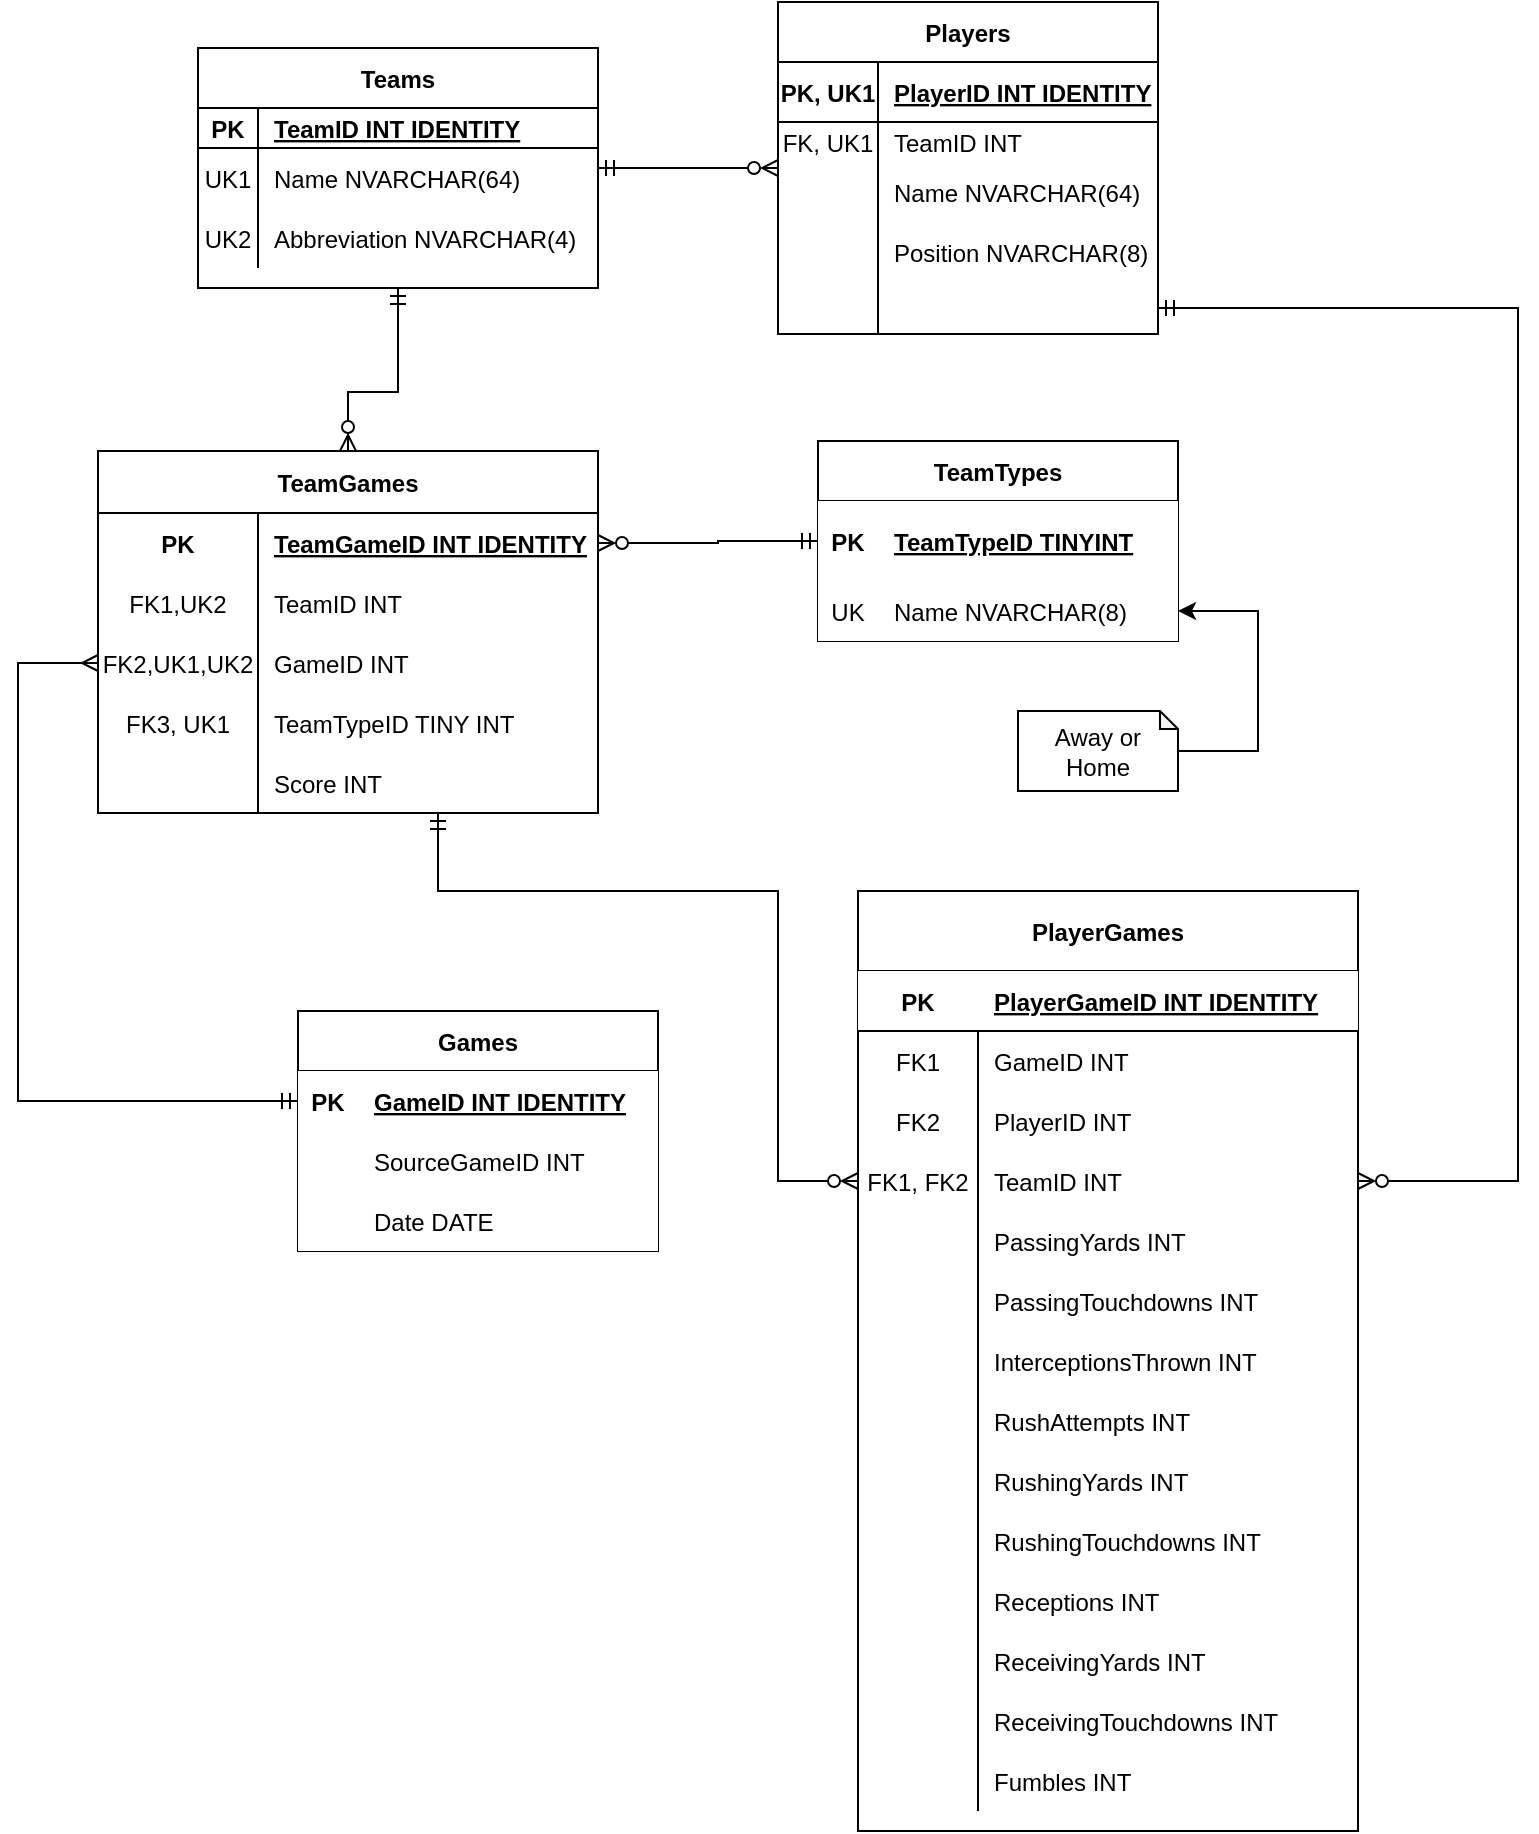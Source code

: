 <mxfile version="15.7.3" type="device"><diagram id="29CyGGMB2N3C3v5IXCsR" name="Page-1"><mxGraphModel dx="540" dy="607" grid="1" gridSize="10" guides="1" tooltips="1" connect="1" arrows="1" fold="1" page="1" pageScale="1" pageWidth="850" pageHeight="1100" math="0" shadow="0"><root><mxCell id="0"/><mxCell id="1" parent="0"/><mxCell id="r8YhgvpG92WOKr0bU3ky-1" style="rounded=0;orthogonalLoop=1;jettySize=auto;html=1;startArrow=ERmandOne;startFill=0;endArrow=ERzeroToMany;endFill=0;strokeColor=default;labelBackgroundColor=default;fontColor=default;" edge="1" parent="1" source="r8YhgvpG92WOKr0bU3ky-2" target="r8YhgvpG92WOKr0bU3ky-12"><mxGeometry relative="1" as="geometry"><mxPoint x="360" y="163.5" as="targetPoint"/><mxPoint x="300" y="171.1" as="sourcePoint"/></mxGeometry></mxCell><mxCell id="r8YhgvpG92WOKr0bU3ky-2" value="Teams" style="shape=table;startSize=30;container=1;collapsible=1;childLayout=tableLayout;fixedRows=1;rowLines=0;fontStyle=1;align=center;resizeLast=1;fillColor=default;strokeColor=default;fontColor=default;" vertex="1" parent="1"><mxGeometry x="150" y="118" width="200" height="120" as="geometry"/></mxCell><mxCell id="r8YhgvpG92WOKr0bU3ky-3" value="" style="shape=partialRectangle;collapsible=0;dropTarget=0;pointerEvents=0;fillColor=none;top=0;left=0;bottom=1;right=0;points=[[0,0.5],[1,0.5]];portConstraint=eastwest;align=center;strokeColor=default;fontColor=default;" vertex="1" parent="r8YhgvpG92WOKr0bU3ky-2"><mxGeometry y="30" width="200" height="20" as="geometry"/></mxCell><mxCell id="r8YhgvpG92WOKr0bU3ky-4" value="PK" style="shape=partialRectangle;connectable=0;fillColor=none;top=0;left=0;bottom=0;right=0;fontStyle=1;overflow=hidden;align=center;strokeColor=default;fontColor=default;" vertex="1" parent="r8YhgvpG92WOKr0bU3ky-3"><mxGeometry width="30" height="20" as="geometry"><mxRectangle width="30" height="20" as="alternateBounds"/></mxGeometry></mxCell><mxCell id="r8YhgvpG92WOKr0bU3ky-5" value="TeamID INT IDENTITY" style="shape=partialRectangle;connectable=0;fillColor=none;top=0;left=0;bottom=0;right=0;align=left;spacingLeft=6;fontStyle=5;overflow=hidden;strokeColor=default;fontColor=default;" vertex="1" parent="r8YhgvpG92WOKr0bU3ky-3"><mxGeometry x="30" width="170" height="20" as="geometry"><mxRectangle width="170" height="20" as="alternateBounds"/></mxGeometry></mxCell><mxCell id="r8YhgvpG92WOKr0bU3ky-6" value="" style="shape=partialRectangle;collapsible=0;dropTarget=0;pointerEvents=0;fillColor=none;top=0;left=0;bottom=0;right=0;points=[[0,0.5],[1,0.5]];portConstraint=eastwest;align=center;strokeColor=default;fontColor=default;" vertex="1" parent="r8YhgvpG92WOKr0bU3ky-2"><mxGeometry y="50" width="200" height="30" as="geometry"/></mxCell><mxCell id="r8YhgvpG92WOKr0bU3ky-7" value="UK1" style="shape=partialRectangle;connectable=0;fillColor=none;top=0;left=0;bottom=0;right=0;editable=1;overflow=hidden;align=center;strokeColor=default;fontColor=default;" vertex="1" parent="r8YhgvpG92WOKr0bU3ky-6"><mxGeometry width="30" height="30" as="geometry"><mxRectangle width="30" height="30" as="alternateBounds"/></mxGeometry></mxCell><mxCell id="r8YhgvpG92WOKr0bU3ky-8" value="Name NVARCHAR(64)" style="shape=partialRectangle;connectable=0;fillColor=none;top=0;left=0;bottom=0;right=0;align=left;spacingLeft=6;overflow=hidden;strokeColor=default;fontColor=default;" vertex="1" parent="r8YhgvpG92WOKr0bU3ky-6"><mxGeometry x="30" width="170" height="30" as="geometry"><mxRectangle width="170" height="30" as="alternateBounds"/></mxGeometry></mxCell><mxCell id="r8YhgvpG92WOKr0bU3ky-9" value="" style="shape=partialRectangle;collapsible=0;dropTarget=0;pointerEvents=0;fillColor=none;top=0;left=0;bottom=0;right=0;points=[[0,0.5],[1,0.5]];portConstraint=eastwest;align=center;strokeColor=default;fontColor=default;" vertex="1" parent="r8YhgvpG92WOKr0bU3ky-2"><mxGeometry y="80" width="200" height="30" as="geometry"/></mxCell><mxCell id="r8YhgvpG92WOKr0bU3ky-10" value="UK2" style="shape=partialRectangle;connectable=0;fillColor=none;top=0;left=0;bottom=0;right=0;editable=1;overflow=hidden;align=center;strokeColor=default;fontColor=default;" vertex="1" parent="r8YhgvpG92WOKr0bU3ky-9"><mxGeometry width="30" height="30" as="geometry"><mxRectangle width="30" height="30" as="alternateBounds"/></mxGeometry></mxCell><mxCell id="r8YhgvpG92WOKr0bU3ky-11" value="Abbreviation NVARCHAR(4)" style="shape=partialRectangle;connectable=0;fillColor=none;top=0;left=0;bottom=0;right=0;align=left;spacingLeft=6;overflow=hidden;strokeColor=default;fontColor=default;" vertex="1" parent="r8YhgvpG92WOKr0bU3ky-9"><mxGeometry x="30" width="170" height="30" as="geometry"><mxRectangle width="170" height="30" as="alternateBounds"/></mxGeometry></mxCell><mxCell id="r8YhgvpG92WOKr0bU3ky-12" value="Players" style="shape=table;startSize=30;container=1;collapsible=1;childLayout=tableLayout;fixedRows=1;rowLines=0;fontStyle=1;align=center;resizeLast=1;fillColor=none;strokeColor=default;fontColor=default;" vertex="1" parent="1"><mxGeometry x="440" y="95" width="190" height="166" as="geometry"/></mxCell><mxCell id="r8YhgvpG92WOKr0bU3ky-13" value="" style="shape=partialRectangle;collapsible=0;dropTarget=0;pointerEvents=0;fillColor=none;top=0;left=0;bottom=1;right=0;points=[[0,0.5],[1,0.5]];portConstraint=eastwest;align=center;strokeColor=default;fontColor=default;" vertex="1" parent="r8YhgvpG92WOKr0bU3ky-12"><mxGeometry y="30" width="190" height="30" as="geometry"/></mxCell><mxCell id="r8YhgvpG92WOKr0bU3ky-14" value="PK, UK1" style="shape=partialRectangle;connectable=0;fillColor=none;top=0;left=0;bottom=0;right=0;fontStyle=1;overflow=hidden;align=center;fontColor=default;strokeColor=default;" vertex="1" parent="r8YhgvpG92WOKr0bU3ky-13"><mxGeometry width="50" height="30" as="geometry"><mxRectangle width="50" height="30" as="alternateBounds"/></mxGeometry></mxCell><mxCell id="r8YhgvpG92WOKr0bU3ky-15" value="PlayerID INT IDENTITY" style="shape=partialRectangle;connectable=0;fillColor=none;top=0;left=0;bottom=0;right=0;align=left;spacingLeft=6;fontStyle=5;overflow=hidden;strokeColor=default;fontColor=default;" vertex="1" parent="r8YhgvpG92WOKr0bU3ky-13"><mxGeometry x="50" width="140" height="30" as="geometry"><mxRectangle width="140" height="30" as="alternateBounds"/></mxGeometry></mxCell><mxCell id="r8YhgvpG92WOKr0bU3ky-16" value="" style="shape=partialRectangle;collapsible=0;dropTarget=0;pointerEvents=0;fillColor=none;top=0;left=0;bottom=0;right=0;points=[[0,0.5],[1,0.5]];portConstraint=eastwest;align=center;strokeColor=default;fontColor=default;" vertex="1" parent="r8YhgvpG92WOKr0bU3ky-12"><mxGeometry y="60" width="190" height="20" as="geometry"/></mxCell><mxCell id="r8YhgvpG92WOKr0bU3ky-17" value="FK, UK1" style="shape=partialRectangle;connectable=0;fillColor=none;top=0;left=0;bottom=0;right=0;editable=1;overflow=hidden;align=center;strokeColor=default;fontColor=default;" vertex="1" parent="r8YhgvpG92WOKr0bU3ky-16"><mxGeometry width="50" height="20" as="geometry"><mxRectangle width="50" height="20" as="alternateBounds"/></mxGeometry></mxCell><mxCell id="r8YhgvpG92WOKr0bU3ky-18" value="TeamID INT" style="shape=partialRectangle;connectable=0;fillColor=none;top=0;left=0;bottom=0;right=0;align=left;spacingLeft=6;overflow=hidden;strokeColor=default;fontColor=default;" vertex="1" parent="r8YhgvpG92WOKr0bU3ky-16"><mxGeometry x="50" width="140" height="20" as="geometry"><mxRectangle width="140" height="20" as="alternateBounds"/></mxGeometry></mxCell><mxCell id="r8YhgvpG92WOKr0bU3ky-19" value="" style="shape=partialRectangle;collapsible=0;dropTarget=0;pointerEvents=0;fillColor=none;top=0;left=0;bottom=0;right=0;points=[[0,0.5],[1,0.5]];portConstraint=eastwest;align=center;strokeColor=default;fontColor=default;" vertex="1" parent="r8YhgvpG92WOKr0bU3ky-12"><mxGeometry y="80" width="190" height="30" as="geometry"/></mxCell><mxCell id="r8YhgvpG92WOKr0bU3ky-20" value="" style="shape=partialRectangle;connectable=0;fillColor=none;top=0;left=0;bottom=0;right=0;editable=1;overflow=hidden;align=center;strokeColor=default;fontColor=default;" vertex="1" parent="r8YhgvpG92WOKr0bU3ky-19"><mxGeometry width="50" height="30" as="geometry"><mxRectangle width="50" height="30" as="alternateBounds"/></mxGeometry></mxCell><mxCell id="r8YhgvpG92WOKr0bU3ky-21" value="Name NVARCHAR(64)" style="shape=partialRectangle;connectable=0;fillColor=none;top=0;left=0;bottom=0;right=0;align=left;spacingLeft=6;overflow=hidden;strokeColor=default;fontColor=default;" vertex="1" parent="r8YhgvpG92WOKr0bU3ky-19"><mxGeometry x="50" width="140" height="30" as="geometry"><mxRectangle width="140" height="30" as="alternateBounds"/></mxGeometry></mxCell><mxCell id="r8YhgvpG92WOKr0bU3ky-22" value="" style="shape=partialRectangle;collapsible=0;dropTarget=0;pointerEvents=0;fillColor=none;top=0;left=0;bottom=0;right=0;points=[[0,0.5],[1,0.5]];portConstraint=eastwest;align=center;strokeColor=default;fontColor=default;" vertex="1" parent="r8YhgvpG92WOKr0bU3ky-12"><mxGeometry y="110" width="190" height="30" as="geometry"/></mxCell><mxCell id="r8YhgvpG92WOKr0bU3ky-23" value="" style="shape=partialRectangle;connectable=0;fillColor=none;top=0;left=0;bottom=0;right=0;editable=1;overflow=hidden;align=center;strokeColor=default;fontColor=default;" vertex="1" parent="r8YhgvpG92WOKr0bU3ky-22"><mxGeometry width="50" height="30" as="geometry"><mxRectangle width="50" height="30" as="alternateBounds"/></mxGeometry></mxCell><mxCell id="r8YhgvpG92WOKr0bU3ky-24" value="Position NVARCHAR(8)" style="shape=partialRectangle;connectable=0;fillColor=none;top=0;left=0;bottom=0;right=0;align=left;spacingLeft=6;overflow=hidden;strokeColor=default;fontColor=default;" vertex="1" parent="r8YhgvpG92WOKr0bU3ky-22"><mxGeometry x="50" width="140" height="30" as="geometry"><mxRectangle width="140" height="30" as="alternateBounds"/></mxGeometry></mxCell><mxCell id="r8YhgvpG92WOKr0bU3ky-25" value="" style="shape=partialRectangle;collapsible=0;dropTarget=0;pointerEvents=0;fillColor=none;top=0;left=0;bottom=0;right=0;points=[[0,0.5],[1,0.5]];portConstraint=eastwest;strokeColor=default;fontColor=default;" vertex="1" parent="r8YhgvpG92WOKr0bU3ky-12"><mxGeometry y="140" width="190" height="26" as="geometry"/></mxCell><mxCell id="r8YhgvpG92WOKr0bU3ky-26" value="" style="shape=partialRectangle;connectable=0;fillColor=none;top=0;left=0;bottom=0;right=0;fontStyle=0;overflow=hidden;fontColor=default;strokeColor=default;" vertex="1" parent="r8YhgvpG92WOKr0bU3ky-25"><mxGeometry width="50" height="26" as="geometry"><mxRectangle width="50" height="26" as="alternateBounds"/></mxGeometry></mxCell><mxCell id="r8YhgvpG92WOKr0bU3ky-27" value="" style="shape=partialRectangle;connectable=0;fillColor=none;top=0;left=0;bottom=0;right=0;align=left;spacingLeft=6;fontStyle=0;overflow=hidden;strokeColor=default;fontColor=default;" vertex="1" parent="r8YhgvpG92WOKr0bU3ky-25"><mxGeometry x="50" width="140" height="26" as="geometry"><mxRectangle width="140" height="26" as="alternateBounds"/></mxGeometry></mxCell><mxCell id="r8YhgvpG92WOKr0bU3ky-28" value="TeamTypes" style="shape=table;startSize=30;container=1;collapsible=1;childLayout=tableLayout;fixedRows=1;rowLines=0;fontStyle=1;align=center;resizeLast=1;fillColor=default;strokeColor=default;fontColor=default;" vertex="1" parent="1"><mxGeometry x="460" y="314.5" width="180" height="100" as="geometry"/></mxCell><mxCell id="r8YhgvpG92WOKr0bU3ky-29" value="" style="shape=partialRectangle;collapsible=0;dropTarget=0;pointerEvents=0;fillColor=default;top=0;left=0;bottom=1;right=0;points=[[0,0.5],[1,0.5]];portConstraint=eastwest;align=center;strokeColor=default;fontColor=default;" vertex="1" parent="r8YhgvpG92WOKr0bU3ky-28"><mxGeometry y="30" width="180" height="40" as="geometry"/></mxCell><mxCell id="r8YhgvpG92WOKr0bU3ky-30" value="PK" style="shape=partialRectangle;connectable=0;fillColor=default;top=0;left=0;bottom=0;right=0;fontStyle=1;overflow=hidden;align=center;strokeColor=default;fontColor=default;" vertex="1" parent="r8YhgvpG92WOKr0bU3ky-29"><mxGeometry width="30" height="40" as="geometry"><mxRectangle width="30" height="40" as="alternateBounds"/></mxGeometry></mxCell><mxCell id="r8YhgvpG92WOKr0bU3ky-31" value="TeamTypeID TINYINT" style="shape=partialRectangle;connectable=0;fillColor=default;top=0;left=0;bottom=0;right=0;align=left;spacingLeft=6;fontStyle=5;overflow=hidden;strokeColor=default;fontColor=default;" vertex="1" parent="r8YhgvpG92WOKr0bU3ky-29"><mxGeometry x="30" width="150" height="40" as="geometry"><mxRectangle width="150" height="40" as="alternateBounds"/></mxGeometry></mxCell><mxCell id="r8YhgvpG92WOKr0bU3ky-32" value="" style="shape=partialRectangle;collapsible=0;dropTarget=0;pointerEvents=0;fillColor=default;top=0;left=0;bottom=0;right=0;points=[[0,0.5],[1,0.5]];portConstraint=eastwest;align=center;strokeColor=default;fontColor=default;" vertex="1" parent="r8YhgvpG92WOKr0bU3ky-28"><mxGeometry y="70" width="180" height="30" as="geometry"/></mxCell><mxCell id="r8YhgvpG92WOKr0bU3ky-33" value="UK" style="shape=partialRectangle;connectable=0;fillColor=default;top=0;left=0;bottom=0;right=0;editable=1;overflow=hidden;align=center;fontColor=default;strokeColor=default;" vertex="1" parent="r8YhgvpG92WOKr0bU3ky-32"><mxGeometry width="30" height="30" as="geometry"><mxRectangle width="30" height="30" as="alternateBounds"/></mxGeometry></mxCell><mxCell id="r8YhgvpG92WOKr0bU3ky-34" value="Name NVARCHAR(8)" style="shape=partialRectangle;connectable=0;fillColor=default;top=0;left=0;bottom=0;right=0;align=left;spacingLeft=6;overflow=hidden;strokeColor=default;fontColor=default;" vertex="1" parent="r8YhgvpG92WOKr0bU3ky-32"><mxGeometry x="30" width="150" height="30" as="geometry"><mxRectangle width="150" height="30" as="alternateBounds"/></mxGeometry></mxCell><mxCell id="r8YhgvpG92WOKr0bU3ky-35" value="PlayerGames" style="shape=table;startSize=40;container=1;collapsible=1;childLayout=tableLayout;fixedRows=1;rowLines=0;fontStyle=1;align=center;resizeLast=1;fillColor=default;strokeColor=default;fontColor=default;" vertex="1" parent="1"><mxGeometry x="480" y="539.5" width="250" height="470" as="geometry"/></mxCell><mxCell id="r8YhgvpG92WOKr0bU3ky-36" value="" style="shape=partialRectangle;collapsible=0;dropTarget=0;pointerEvents=0;fillColor=default;top=0;left=0;bottom=1;right=0;points=[[0,0.5],[1,0.5]];portConstraint=eastwest;align=center;strokeColor=default;fontColor=default;" vertex="1" parent="r8YhgvpG92WOKr0bU3ky-35"><mxGeometry y="40" width="250" height="30" as="geometry"/></mxCell><mxCell id="r8YhgvpG92WOKr0bU3ky-37" value="PK" style="shape=partialRectangle;connectable=0;fillColor=none;top=0;left=0;bottom=0;right=0;fontStyle=1;overflow=hidden;align=center;strokeColor=default;fontColor=default;" vertex="1" parent="r8YhgvpG92WOKr0bU3ky-36"><mxGeometry width="60" height="30" as="geometry"><mxRectangle width="60" height="30" as="alternateBounds"/></mxGeometry></mxCell><mxCell id="r8YhgvpG92WOKr0bU3ky-38" value="PlayerGameID INT IDENTITY" style="shape=partialRectangle;connectable=0;fillColor=none;top=0;left=0;bottom=0;right=0;align=left;spacingLeft=6;fontStyle=5;overflow=hidden;" vertex="1" parent="r8YhgvpG92WOKr0bU3ky-36"><mxGeometry x="60" width="190" height="30" as="geometry"><mxRectangle width="190" height="30" as="alternateBounds"/></mxGeometry></mxCell><mxCell id="r8YhgvpG92WOKr0bU3ky-39" value="" style="shape=partialRectangle;collapsible=0;dropTarget=0;pointerEvents=0;fillColor=none;top=0;left=0;bottom=0;right=0;points=[[0,0.5],[1,0.5]];portConstraint=eastwest;align=center;strokeColor=default;fontColor=default;" vertex="1" parent="r8YhgvpG92WOKr0bU3ky-35"><mxGeometry y="70" width="250" height="30" as="geometry"/></mxCell><mxCell id="r8YhgvpG92WOKr0bU3ky-40" value="FK1" style="shape=partialRectangle;connectable=0;fillColor=none;top=0;left=0;bottom=0;right=0;editable=1;overflow=hidden;align=center;strokeColor=default;fontColor=default;" vertex="1" parent="r8YhgvpG92WOKr0bU3ky-39"><mxGeometry width="60" height="30" as="geometry"><mxRectangle width="60" height="30" as="alternateBounds"/></mxGeometry></mxCell><mxCell id="r8YhgvpG92WOKr0bU3ky-41" value="GameID INT" style="shape=partialRectangle;connectable=0;fillColor=none;top=0;left=0;bottom=0;right=0;align=left;spacingLeft=6;overflow=hidden;strokeColor=default;fontColor=default;" vertex="1" parent="r8YhgvpG92WOKr0bU3ky-39"><mxGeometry x="60" width="190" height="30" as="geometry"><mxRectangle width="190" height="30" as="alternateBounds"/></mxGeometry></mxCell><mxCell id="r8YhgvpG92WOKr0bU3ky-42" value="" style="shape=partialRectangle;collapsible=0;dropTarget=0;pointerEvents=0;fillColor=none;top=0;left=0;bottom=0;right=0;points=[[0,0.5],[1,0.5]];portConstraint=eastwest;align=center;" vertex="1" parent="r8YhgvpG92WOKr0bU3ky-35"><mxGeometry y="100" width="250" height="30" as="geometry"/></mxCell><mxCell id="r8YhgvpG92WOKr0bU3ky-43" value="FK2" style="shape=partialRectangle;connectable=0;fillColor=none;top=0;left=0;bottom=0;right=0;editable=1;overflow=hidden;align=center;fontColor=default;" vertex="1" parent="r8YhgvpG92WOKr0bU3ky-42"><mxGeometry width="60" height="30" as="geometry"><mxRectangle width="60" height="30" as="alternateBounds"/></mxGeometry></mxCell><mxCell id="r8YhgvpG92WOKr0bU3ky-44" value="PlayerID INT" style="shape=partialRectangle;connectable=0;fillColor=none;top=0;left=0;bottom=0;right=0;align=left;spacingLeft=6;overflow=hidden;" vertex="1" parent="r8YhgvpG92WOKr0bU3ky-42"><mxGeometry x="60" width="190" height="30" as="geometry"><mxRectangle width="190" height="30" as="alternateBounds"/></mxGeometry></mxCell><mxCell id="r8YhgvpG92WOKr0bU3ky-45" value="" style="shape=partialRectangle;collapsible=0;dropTarget=0;pointerEvents=0;fillColor=none;top=0;left=0;bottom=0;right=0;points=[[0,0.5],[1,0.5]];portConstraint=eastwest;fontColor=default;strokeColor=default;" vertex="1" parent="r8YhgvpG92WOKr0bU3ky-35"><mxGeometry y="130" width="250" height="30" as="geometry"/></mxCell><mxCell id="r8YhgvpG92WOKr0bU3ky-46" value="FK1, FK2" style="shape=partialRectangle;connectable=0;fillColor=none;top=0;left=0;bottom=0;right=0;fontStyle=0;overflow=hidden;fontColor=default;strokeColor=default;" vertex="1" parent="r8YhgvpG92WOKr0bU3ky-45"><mxGeometry width="60" height="30" as="geometry"><mxRectangle width="60" height="30" as="alternateBounds"/></mxGeometry></mxCell><mxCell id="r8YhgvpG92WOKr0bU3ky-47" value="TeamID INT" style="shape=partialRectangle;connectable=0;fillColor=none;top=0;left=0;bottom=0;right=0;align=left;spacingLeft=6;fontStyle=0;overflow=hidden;fontColor=default;strokeColor=default;" vertex="1" parent="r8YhgvpG92WOKr0bU3ky-45"><mxGeometry x="60" width="190" height="30" as="geometry"><mxRectangle width="190" height="30" as="alternateBounds"/></mxGeometry></mxCell><mxCell id="r8YhgvpG92WOKr0bU3ky-48" value="" style="shape=partialRectangle;collapsible=0;dropTarget=0;pointerEvents=0;fillColor=none;top=0;left=0;bottom=0;right=0;points=[[0,0.5],[1,0.5]];portConstraint=eastwest;" vertex="1" parent="r8YhgvpG92WOKr0bU3ky-35"><mxGeometry y="160" width="250" height="30" as="geometry"/></mxCell><mxCell id="r8YhgvpG92WOKr0bU3ky-49" value="" style="shape=partialRectangle;connectable=0;fillColor=none;top=0;left=0;bottom=0;right=0;editable=1;overflow=hidden;" vertex="1" parent="r8YhgvpG92WOKr0bU3ky-48"><mxGeometry width="60" height="30" as="geometry"><mxRectangle width="60" height="30" as="alternateBounds"/></mxGeometry></mxCell><mxCell id="r8YhgvpG92WOKr0bU3ky-50" value="PassingYards INT" style="shape=partialRectangle;connectable=0;fillColor=none;top=0;left=0;bottom=0;right=0;align=left;spacingLeft=6;overflow=hidden;fontColor=default;" vertex="1" parent="r8YhgvpG92WOKr0bU3ky-48"><mxGeometry x="60" width="190" height="30" as="geometry"><mxRectangle width="190" height="30" as="alternateBounds"/></mxGeometry></mxCell><mxCell id="r8YhgvpG92WOKr0bU3ky-51" value="" style="shape=partialRectangle;collapsible=0;dropTarget=0;pointerEvents=0;fillColor=none;top=0;left=0;bottom=0;right=0;points=[[0,0.5],[1,0.5]];portConstraint=eastwest;" vertex="1" parent="r8YhgvpG92WOKr0bU3ky-35"><mxGeometry y="190" width="250" height="30" as="geometry"/></mxCell><mxCell id="r8YhgvpG92WOKr0bU3ky-52" value="" style="shape=partialRectangle;connectable=0;fillColor=none;top=0;left=0;bottom=0;right=0;editable=1;overflow=hidden;" vertex="1" parent="r8YhgvpG92WOKr0bU3ky-51"><mxGeometry width="60" height="30" as="geometry"><mxRectangle width="60" height="30" as="alternateBounds"/></mxGeometry></mxCell><mxCell id="r8YhgvpG92WOKr0bU3ky-53" value="PassingTouchdowns INT" style="shape=partialRectangle;connectable=0;fillColor=none;top=0;left=0;bottom=0;right=0;align=left;spacingLeft=6;overflow=hidden;" vertex="1" parent="r8YhgvpG92WOKr0bU3ky-51"><mxGeometry x="60" width="190" height="30" as="geometry"><mxRectangle width="190" height="30" as="alternateBounds"/></mxGeometry></mxCell><mxCell id="r8YhgvpG92WOKr0bU3ky-54" value="" style="shape=partialRectangle;collapsible=0;dropTarget=0;pointerEvents=0;fillColor=none;top=0;left=0;bottom=0;right=0;points=[[0,0.5],[1,0.5]];portConstraint=eastwest;" vertex="1" parent="r8YhgvpG92WOKr0bU3ky-35"><mxGeometry y="220" width="250" height="30" as="geometry"/></mxCell><mxCell id="r8YhgvpG92WOKr0bU3ky-55" value="" style="shape=partialRectangle;connectable=0;fillColor=none;top=0;left=0;bottom=0;right=0;editable=1;overflow=hidden;" vertex="1" parent="r8YhgvpG92WOKr0bU3ky-54"><mxGeometry width="60" height="30" as="geometry"><mxRectangle width="60" height="30" as="alternateBounds"/></mxGeometry></mxCell><mxCell id="r8YhgvpG92WOKr0bU3ky-56" value="InterceptionsThrown INT" style="shape=partialRectangle;connectable=0;fillColor=none;top=0;left=0;bottom=0;right=0;align=left;spacingLeft=6;overflow=hidden;" vertex="1" parent="r8YhgvpG92WOKr0bU3ky-54"><mxGeometry x="60" width="190" height="30" as="geometry"><mxRectangle width="190" height="30" as="alternateBounds"/></mxGeometry></mxCell><mxCell id="r8YhgvpG92WOKr0bU3ky-57" value="" style="shape=partialRectangle;collapsible=0;dropTarget=0;pointerEvents=0;fillColor=none;top=0;left=0;bottom=0;right=0;points=[[0,0.5],[1,0.5]];portConstraint=eastwest;" vertex="1" parent="r8YhgvpG92WOKr0bU3ky-35"><mxGeometry y="250" width="250" height="30" as="geometry"/></mxCell><mxCell id="r8YhgvpG92WOKr0bU3ky-58" value="" style="shape=partialRectangle;connectable=0;fillColor=none;top=0;left=0;bottom=0;right=0;editable=1;overflow=hidden;" vertex="1" parent="r8YhgvpG92WOKr0bU3ky-57"><mxGeometry width="60" height="30" as="geometry"><mxRectangle width="60" height="30" as="alternateBounds"/></mxGeometry></mxCell><mxCell id="r8YhgvpG92WOKr0bU3ky-59" value="RushAttempts INT" style="shape=partialRectangle;connectable=0;fillColor=none;top=0;left=0;bottom=0;right=0;align=left;spacingLeft=6;overflow=hidden;" vertex="1" parent="r8YhgvpG92WOKr0bU3ky-57"><mxGeometry x="60" width="190" height="30" as="geometry"><mxRectangle width="190" height="30" as="alternateBounds"/></mxGeometry></mxCell><mxCell id="r8YhgvpG92WOKr0bU3ky-60" value="" style="shape=partialRectangle;collapsible=0;dropTarget=0;pointerEvents=0;fillColor=none;top=0;left=0;bottom=0;right=0;points=[[0,0.5],[1,0.5]];portConstraint=eastwest;" vertex="1" parent="r8YhgvpG92WOKr0bU3ky-35"><mxGeometry y="280" width="250" height="30" as="geometry"/></mxCell><mxCell id="r8YhgvpG92WOKr0bU3ky-61" value="" style="shape=partialRectangle;connectable=0;fillColor=none;top=0;left=0;bottom=0;right=0;editable=1;overflow=hidden;" vertex="1" parent="r8YhgvpG92WOKr0bU3ky-60"><mxGeometry width="60" height="30" as="geometry"><mxRectangle width="60" height="30" as="alternateBounds"/></mxGeometry></mxCell><mxCell id="r8YhgvpG92WOKr0bU3ky-62" value="RushingYards INT" style="shape=partialRectangle;connectable=0;fillColor=none;top=0;left=0;bottom=0;right=0;align=left;spacingLeft=6;overflow=hidden;" vertex="1" parent="r8YhgvpG92WOKr0bU3ky-60"><mxGeometry x="60" width="190" height="30" as="geometry"><mxRectangle width="190" height="30" as="alternateBounds"/></mxGeometry></mxCell><mxCell id="r8YhgvpG92WOKr0bU3ky-63" value="" style="shape=partialRectangle;collapsible=0;dropTarget=0;pointerEvents=0;fillColor=none;top=0;left=0;bottom=0;right=0;points=[[0,0.5],[1,0.5]];portConstraint=eastwest;align=center;" vertex="1" parent="r8YhgvpG92WOKr0bU3ky-35"><mxGeometry y="310" width="250" height="30" as="geometry"/></mxCell><mxCell id="r8YhgvpG92WOKr0bU3ky-64" value="" style="shape=partialRectangle;connectable=0;fillColor=none;top=0;left=0;bottom=0;right=0;editable=1;overflow=hidden;align=center;" vertex="1" parent="r8YhgvpG92WOKr0bU3ky-63"><mxGeometry width="60" height="30" as="geometry"><mxRectangle width="60" height="30" as="alternateBounds"/></mxGeometry></mxCell><mxCell id="r8YhgvpG92WOKr0bU3ky-65" value="RushingTouchdowns INT" style="shape=partialRectangle;connectable=0;fillColor=none;top=0;left=0;bottom=0;right=0;align=left;spacingLeft=6;overflow=hidden;" vertex="1" parent="r8YhgvpG92WOKr0bU3ky-63"><mxGeometry x="60" width="190" height="30" as="geometry"><mxRectangle width="190" height="30" as="alternateBounds"/></mxGeometry></mxCell><mxCell id="r8YhgvpG92WOKr0bU3ky-66" value="" style="shape=partialRectangle;collapsible=0;dropTarget=0;pointerEvents=0;fillColor=none;top=0;left=0;bottom=0;right=0;points=[[0,0.5],[1,0.5]];portConstraint=eastwest;fontColor=default;strokeColor=default;" vertex="1" parent="r8YhgvpG92WOKr0bU3ky-35"><mxGeometry y="340" width="250" height="30" as="geometry"/></mxCell><mxCell id="r8YhgvpG92WOKr0bU3ky-67" value="" style="shape=partialRectangle;connectable=0;fillColor=none;top=0;left=0;bottom=0;right=0;editable=1;overflow=hidden;fontColor=default;strokeColor=default;" vertex="1" parent="r8YhgvpG92WOKr0bU3ky-66"><mxGeometry width="60" height="30" as="geometry"><mxRectangle width="60" height="30" as="alternateBounds"/></mxGeometry></mxCell><mxCell id="r8YhgvpG92WOKr0bU3ky-68" value="Receptions INT" style="shape=partialRectangle;connectable=0;fillColor=none;top=0;left=0;bottom=0;right=0;align=left;spacingLeft=6;overflow=hidden;fontColor=default;strokeColor=default;" vertex="1" parent="r8YhgvpG92WOKr0bU3ky-66"><mxGeometry x="60" width="190" height="30" as="geometry"><mxRectangle width="190" height="30" as="alternateBounds"/></mxGeometry></mxCell><mxCell id="r8YhgvpG92WOKr0bU3ky-69" value="" style="shape=partialRectangle;collapsible=0;dropTarget=0;pointerEvents=0;fillColor=none;top=0;left=0;bottom=0;right=0;points=[[0,0.5],[1,0.5]];portConstraint=eastwest;fontColor=default;strokeColor=default;" vertex="1" parent="r8YhgvpG92WOKr0bU3ky-35"><mxGeometry y="370" width="250" height="30" as="geometry"/></mxCell><mxCell id="r8YhgvpG92WOKr0bU3ky-70" value="" style="shape=partialRectangle;connectable=0;fillColor=none;top=0;left=0;bottom=0;right=0;editable=1;overflow=hidden;fontColor=default;strokeColor=default;" vertex="1" parent="r8YhgvpG92WOKr0bU3ky-69"><mxGeometry width="60" height="30" as="geometry"><mxRectangle width="60" height="30" as="alternateBounds"/></mxGeometry></mxCell><mxCell id="r8YhgvpG92WOKr0bU3ky-71" value="ReceivingYards INT" style="shape=partialRectangle;connectable=0;fillColor=none;top=0;left=0;bottom=0;right=0;align=left;spacingLeft=6;overflow=hidden;fontColor=default;strokeColor=default;" vertex="1" parent="r8YhgvpG92WOKr0bU3ky-69"><mxGeometry x="60" width="190" height="30" as="geometry"><mxRectangle width="190" height="30" as="alternateBounds"/></mxGeometry></mxCell><mxCell id="r8YhgvpG92WOKr0bU3ky-72" value="" style="shape=partialRectangle;collapsible=0;dropTarget=0;pointerEvents=0;fillColor=none;top=0;left=0;bottom=0;right=0;points=[[0,0.5],[1,0.5]];portConstraint=eastwest;align=center;strokeColor=default;fontColor=default;" vertex="1" parent="r8YhgvpG92WOKr0bU3ky-35"><mxGeometry y="400" width="250" height="30" as="geometry"/></mxCell><mxCell id="r8YhgvpG92WOKr0bU3ky-73" value="" style="shape=partialRectangle;connectable=0;fillColor=none;top=0;left=0;bottom=0;right=0;editable=1;overflow=hidden;align=center;" vertex="1" parent="r8YhgvpG92WOKr0bU3ky-72"><mxGeometry width="60" height="30" as="geometry"><mxRectangle width="60" height="30" as="alternateBounds"/></mxGeometry></mxCell><mxCell id="r8YhgvpG92WOKr0bU3ky-74" value="ReceivingTouchdowns INT" style="shape=partialRectangle;connectable=0;fillColor=none;top=0;left=0;bottom=0;right=0;align=left;spacingLeft=6;overflow=hidden;strokeColor=default;fontColor=default;" vertex="1" parent="r8YhgvpG92WOKr0bU3ky-72"><mxGeometry x="60" width="190" height="30" as="geometry"><mxRectangle width="190" height="30" as="alternateBounds"/></mxGeometry></mxCell><mxCell id="r8YhgvpG92WOKr0bU3ky-75" value="" style="shape=partialRectangle;collapsible=0;dropTarget=0;pointerEvents=0;fillColor=none;top=0;left=0;bottom=0;right=0;points=[[0,0.5],[1,0.5]];portConstraint=eastwest;fontColor=default;strokeColor=default;" vertex="1" parent="r8YhgvpG92WOKr0bU3ky-35"><mxGeometry y="430" width="250" height="30" as="geometry"/></mxCell><mxCell id="r8YhgvpG92WOKr0bU3ky-76" value="" style="shape=partialRectangle;connectable=0;fillColor=none;top=0;left=0;bottom=0;right=0;editable=1;overflow=hidden;fontColor=default;strokeColor=default;" vertex="1" parent="r8YhgvpG92WOKr0bU3ky-75"><mxGeometry width="60" height="30" as="geometry"><mxRectangle width="60" height="30" as="alternateBounds"/></mxGeometry></mxCell><mxCell id="r8YhgvpG92WOKr0bU3ky-77" value="Fumbles INT" style="shape=partialRectangle;connectable=0;fillColor=none;top=0;left=0;bottom=0;right=0;align=left;spacingLeft=6;overflow=hidden;fontColor=default;strokeColor=default;" vertex="1" parent="r8YhgvpG92WOKr0bU3ky-75"><mxGeometry x="60" width="190" height="30" as="geometry"><mxRectangle width="190" height="30" as="alternateBounds"/></mxGeometry></mxCell><mxCell id="r8YhgvpG92WOKr0bU3ky-78" value="Games" style="shape=table;startSize=30;container=1;collapsible=1;childLayout=tableLayout;fixedRows=1;rowLines=0;fontStyle=1;align=center;resizeLast=1;fillColor=default;strokeColor=default;fontColor=default;" vertex="1" parent="1"><mxGeometry x="200" y="599.5" width="180" height="120" as="geometry"/></mxCell><mxCell id="r8YhgvpG92WOKr0bU3ky-79" value="" style="shape=partialRectangle;collapsible=0;dropTarget=0;pointerEvents=0;fillColor=default;top=0;left=0;bottom=1;right=0;points=[[0,0.5],[1,0.5]];portConstraint=eastwest;align=center;strokeColor=default;fontColor=default;" vertex="1" parent="r8YhgvpG92WOKr0bU3ky-78"><mxGeometry y="30" width="180" height="30" as="geometry"/></mxCell><mxCell id="r8YhgvpG92WOKr0bU3ky-80" value="PK" style="shape=partialRectangle;connectable=0;fillColor=default;top=0;left=0;bottom=0;right=0;fontStyle=1;overflow=hidden;align=center;strokeColor=default;fontColor=default;" vertex="1" parent="r8YhgvpG92WOKr0bU3ky-79"><mxGeometry width="30" height="30" as="geometry"><mxRectangle width="30" height="30" as="alternateBounds"/></mxGeometry></mxCell><mxCell id="r8YhgvpG92WOKr0bU3ky-81" value="GameID INT IDENTITY" style="shape=partialRectangle;connectable=0;fillColor=default;top=0;left=0;bottom=0;right=0;align=left;spacingLeft=6;fontStyle=5;overflow=hidden;strokeColor=default;fontColor=default;" vertex="1" parent="r8YhgvpG92WOKr0bU3ky-79"><mxGeometry x="30" width="150" height="30" as="geometry"><mxRectangle width="150" height="30" as="alternateBounds"/></mxGeometry></mxCell><mxCell id="r8YhgvpG92WOKr0bU3ky-82" value="" style="shape=partialRectangle;collapsible=0;dropTarget=0;pointerEvents=0;fillColor=default;top=0;left=0;bottom=0;right=0;points=[[0,0.5],[1,0.5]];portConstraint=eastwest;align=center;strokeColor=default;fontColor=default;" vertex="1" parent="r8YhgvpG92WOKr0bU3ky-78"><mxGeometry y="60" width="180" height="30" as="geometry"/></mxCell><mxCell id="r8YhgvpG92WOKr0bU3ky-83" value="" style="shape=partialRectangle;connectable=0;fillColor=default;top=0;left=0;bottom=0;right=0;editable=1;overflow=hidden;align=center;strokeColor=default;fontColor=default;" vertex="1" parent="r8YhgvpG92WOKr0bU3ky-82"><mxGeometry width="30" height="30" as="geometry"><mxRectangle width="30" height="30" as="alternateBounds"/></mxGeometry></mxCell><mxCell id="r8YhgvpG92WOKr0bU3ky-84" value="SourceGameID INT" style="shape=partialRectangle;connectable=0;fillColor=default;top=0;left=0;bottom=0;right=0;align=left;spacingLeft=6;overflow=hidden;strokeColor=default;fontColor=default;" vertex="1" parent="r8YhgvpG92WOKr0bU3ky-82"><mxGeometry x="30" width="150" height="30" as="geometry"><mxRectangle width="150" height="30" as="alternateBounds"/></mxGeometry></mxCell><mxCell id="r8YhgvpG92WOKr0bU3ky-85" value="" style="shape=partialRectangle;collapsible=0;dropTarget=0;pointerEvents=0;fillColor=default;top=0;left=0;bottom=0;right=0;points=[[0,0.5],[1,0.5]];portConstraint=eastwest;align=center;strokeColor=default;fontColor=default;" vertex="1" parent="r8YhgvpG92WOKr0bU3ky-78"><mxGeometry y="90" width="180" height="30" as="geometry"/></mxCell><mxCell id="r8YhgvpG92WOKr0bU3ky-86" value="" style="shape=partialRectangle;connectable=0;fillColor=default;top=0;left=0;bottom=0;right=0;editable=1;overflow=hidden;align=center;strokeColor=default;fontColor=default;" vertex="1" parent="r8YhgvpG92WOKr0bU3ky-85"><mxGeometry width="30" height="30" as="geometry"><mxRectangle width="30" height="30" as="alternateBounds"/></mxGeometry></mxCell><mxCell id="r8YhgvpG92WOKr0bU3ky-87" value="Date DATE" style="shape=partialRectangle;connectable=0;fillColor=default;top=0;left=0;bottom=0;right=0;align=left;spacingLeft=6;overflow=hidden;strokeColor=default;fontColor=default;" vertex="1" parent="r8YhgvpG92WOKr0bU3ky-85"><mxGeometry x="30" width="150" height="30" as="geometry"><mxRectangle width="150" height="30" as="alternateBounds"/></mxGeometry></mxCell><mxCell id="r8YhgvpG92WOKr0bU3ky-88" style="edgeStyle=orthogonalEdgeStyle;rounded=0;orthogonalLoop=1;jettySize=auto;html=1;startArrow=ERmandOne;startFill=0;endArrow=ERzeroToMany;endFill=0;strokeColor=default;labelBackgroundColor=default;fontColor=default;exitX=0;exitY=0.5;exitDx=0;exitDy=0;entryX=1;entryY=0.5;entryDx=0;entryDy=0;" edge="1" parent="1" source="r8YhgvpG92WOKr0bU3ky-29" target="r8YhgvpG92WOKr0bU3ky-93"><mxGeometry relative="1" as="geometry"><mxPoint x="580" y="679.5" as="sourcePoint"/><mxPoint x="320" y="469.5" as="targetPoint"/><Array as="points"><mxPoint x="410" y="365"/></Array></mxGeometry></mxCell><mxCell id="r8YhgvpG92WOKr0bU3ky-89" value="" style="edgeStyle=orthogonalEdgeStyle;rounded=0;orthogonalLoop=1;jettySize=auto;html=1;startArrow=ERmandOne;startFill=0;endArrow=ERmany;endFill=0;strokeColor=default;labelBackgroundColor=default;fontColor=default;targetPerimeterSpacing=0;endSize=6;exitX=0;exitY=0.5;exitDx=0;exitDy=0;entryX=0;entryY=0.5;entryDx=0;entryDy=0;" edge="1" parent="1" source="r8YhgvpG92WOKr0bU3ky-79" target="r8YhgvpG92WOKr0bU3ky-99"><mxGeometry relative="1" as="geometry"><mxPoint x="400" y="349.5" as="sourcePoint"/><mxPoint x="200" y="560" as="targetPoint"/><Array as="points"><mxPoint x="60" y="645"/><mxPoint x="60" y="426"/></Array></mxGeometry></mxCell><mxCell id="r8YhgvpG92WOKr0bU3ky-90" value="" style="edgeStyle=orthogonalEdgeStyle;rounded=0;orthogonalLoop=1;jettySize=auto;html=1;startArrow=ERmandOne;startFill=0;endArrow=ERzeroToMany;endFill=0;strokeColor=default;labelBackgroundColor=default;fontColor=default;entryX=0;entryY=0.5;entryDx=0;entryDy=0;" edge="1" parent="1" source="r8YhgvpG92WOKr0bU3ky-92" target="r8YhgvpG92WOKr0bU3ky-45"><mxGeometry relative="1" as="geometry"><mxPoint x="360" y="659.5" as="sourcePoint"/><mxPoint x="610" y="859.5" as="targetPoint"/><Array as="points"><mxPoint x="270" y="539.5"/><mxPoint x="440" y="539.5"/><mxPoint x="440" y="684.5"/></Array></mxGeometry></mxCell><mxCell id="r8YhgvpG92WOKr0bU3ky-91" style="edgeStyle=orthogonalEdgeStyle;rounded=0;orthogonalLoop=1;jettySize=auto;html=1;startArrow=ERmandOne;startFill=0;endArrow=ERzeroToMany;endFill=0;exitX=0.5;exitY=1;exitDx=0;exitDy=0;entryX=0.5;entryY=0;entryDx=0;entryDy=0;" edge="1" parent="1" source="r8YhgvpG92WOKr0bU3ky-2" target="r8YhgvpG92WOKr0bU3ky-92"><mxGeometry relative="1" as="geometry"><mxPoint x="410" y="369.36" as="sourcePoint"/><mxPoint x="170" y="290" as="targetPoint"/><Array as="points"><mxPoint x="250" y="290"/><mxPoint x="225" y="290"/></Array></mxGeometry></mxCell><mxCell id="r8YhgvpG92WOKr0bU3ky-92" value="TeamGames" style="shape=table;startSize=31;container=1;collapsible=1;childLayout=tableLayout;fixedRows=1;rowLines=0;fontStyle=1;align=center;resizeLast=1;fillColor=default;strokeColor=default;fontColor=default;" vertex="1" parent="1"><mxGeometry x="100" y="319.5" width="250" height="181" as="geometry"/></mxCell><mxCell id="r8YhgvpG92WOKr0bU3ky-93" value="" style="shape=partialRectangle;collapsible=0;dropTarget=0;pointerEvents=0;fillColor=none;top=0;left=0;bottom=0;right=0;points=[[0,0.5],[1,0.5]];portConstraint=eastwest;strokeColor=default;fontColor=default;" vertex="1" parent="r8YhgvpG92WOKr0bU3ky-92"><mxGeometry y="31" width="250" height="30" as="geometry"/></mxCell><mxCell id="r8YhgvpG92WOKr0bU3ky-94" value="PK" style="shape=partialRectangle;connectable=0;fillColor=none;top=0;left=0;bottom=0;right=0;fontStyle=1;overflow=hidden;fontColor=default;strokeColor=default;" vertex="1" parent="r8YhgvpG92WOKr0bU3ky-93"><mxGeometry width="80" height="30" as="geometry"><mxRectangle width="80" height="30" as="alternateBounds"/></mxGeometry></mxCell><mxCell id="r8YhgvpG92WOKr0bU3ky-95" value="TeamGameID INT IDENTITY" style="shape=partialRectangle;connectable=0;fillColor=none;top=0;left=0;bottom=0;right=0;align=left;spacingLeft=6;fontStyle=5;overflow=hidden;strokeColor=default;fontColor=default;" vertex="1" parent="r8YhgvpG92WOKr0bU3ky-93"><mxGeometry x="80" width="170" height="30" as="geometry"><mxRectangle width="170" height="30" as="alternateBounds"/></mxGeometry></mxCell><mxCell id="r8YhgvpG92WOKr0bU3ky-96" value="" style="shape=partialRectangle;collapsible=0;dropTarget=0;pointerEvents=0;fillColor=none;top=0;left=0;bottom=0;right=0;points=[[0,0.5],[1,0.5]];portConstraint=eastwest;strokeColor=default;fontColor=default;" vertex="1" parent="r8YhgvpG92WOKr0bU3ky-92"><mxGeometry y="61" width="250" height="30" as="geometry"/></mxCell><mxCell id="r8YhgvpG92WOKr0bU3ky-97" value="FK1,UK2" style="shape=partialRectangle;connectable=0;fillColor=none;top=0;left=0;bottom=0;right=0;editable=1;overflow=hidden;fontColor=default;strokeColor=default;" vertex="1" parent="r8YhgvpG92WOKr0bU3ky-96"><mxGeometry width="80" height="30" as="geometry"><mxRectangle width="80" height="30" as="alternateBounds"/></mxGeometry></mxCell><mxCell id="r8YhgvpG92WOKr0bU3ky-98" value="TeamID INT" style="shape=partialRectangle;connectable=0;fillColor=none;top=0;left=0;bottom=0;right=0;align=left;spacingLeft=6;overflow=hidden;strokeColor=default;fontColor=default;" vertex="1" parent="r8YhgvpG92WOKr0bU3ky-96"><mxGeometry x="80" width="170" height="30" as="geometry"><mxRectangle width="170" height="30" as="alternateBounds"/></mxGeometry></mxCell><mxCell id="r8YhgvpG92WOKr0bU3ky-99" value="" style="shape=partialRectangle;collapsible=0;dropTarget=0;pointerEvents=0;fillColor=none;top=0;left=0;bottom=0;right=0;points=[[0,0.5],[1,0.5]];portConstraint=eastwest;strokeColor=default;fontColor=default;" vertex="1" parent="r8YhgvpG92WOKr0bU3ky-92"><mxGeometry y="91" width="250" height="30" as="geometry"/></mxCell><mxCell id="r8YhgvpG92WOKr0bU3ky-100" value="FK2,UK1,UK2" style="shape=partialRectangle;connectable=0;fillColor=none;top=0;left=0;bottom=0;right=0;fontStyle=0;overflow=hidden;fontColor=default;strokeColor=default;" vertex="1" parent="r8YhgvpG92WOKr0bU3ky-99"><mxGeometry width="80" height="30" as="geometry"><mxRectangle width="80" height="30" as="alternateBounds"/></mxGeometry></mxCell><mxCell id="r8YhgvpG92WOKr0bU3ky-101" value="GameID INT" style="shape=partialRectangle;connectable=0;fillColor=none;top=0;left=0;bottom=0;right=0;align=left;spacingLeft=6;fontStyle=0;overflow=hidden;strokeColor=default;fontColor=default;" vertex="1" parent="r8YhgvpG92WOKr0bU3ky-99"><mxGeometry x="80" width="170" height="30" as="geometry"><mxRectangle width="170" height="30" as="alternateBounds"/></mxGeometry></mxCell><mxCell id="r8YhgvpG92WOKr0bU3ky-102" value="" style="shape=partialRectangle;collapsible=0;dropTarget=0;pointerEvents=0;fillColor=none;top=0;left=0;bottom=0;right=0;points=[[0,0.5],[1,0.5]];portConstraint=eastwest;strokeColor=default;fontColor=default;" vertex="1" parent="r8YhgvpG92WOKr0bU3ky-92"><mxGeometry y="121" width="250" height="30" as="geometry"/></mxCell><mxCell id="r8YhgvpG92WOKr0bU3ky-103" value="FK3, UK1" style="shape=partialRectangle;connectable=0;fillColor=none;top=0;left=0;bottom=0;right=0;fontStyle=0;overflow=hidden;fontColor=default;strokeColor=default;" vertex="1" parent="r8YhgvpG92WOKr0bU3ky-102"><mxGeometry width="80" height="30" as="geometry"><mxRectangle width="80" height="30" as="alternateBounds"/></mxGeometry></mxCell><mxCell id="r8YhgvpG92WOKr0bU3ky-104" value="TeamTypeID TINY INT" style="shape=partialRectangle;connectable=0;fillColor=none;top=0;left=0;bottom=0;right=0;align=left;spacingLeft=6;fontStyle=0;overflow=hidden;strokeColor=default;fontColor=default;" vertex="1" parent="r8YhgvpG92WOKr0bU3ky-102"><mxGeometry x="80" width="170" height="30" as="geometry"><mxRectangle width="170" height="30" as="alternateBounds"/></mxGeometry></mxCell><mxCell id="r8YhgvpG92WOKr0bU3ky-105" value="" style="shape=partialRectangle;collapsible=0;dropTarget=0;pointerEvents=0;fillColor=none;top=0;left=0;bottom=0;right=0;points=[[0,0.5],[1,0.5]];portConstraint=eastwest;strokeColor=default;fontColor=default;" vertex="1" parent="r8YhgvpG92WOKr0bU3ky-92"><mxGeometry y="151" width="250" height="30" as="geometry"/></mxCell><mxCell id="r8YhgvpG92WOKr0bU3ky-106" value="" style="shape=partialRectangle;connectable=0;fillColor=none;top=0;left=0;bottom=0;right=0;editable=1;overflow=hidden;strokeColor=default;fontColor=default;" vertex="1" parent="r8YhgvpG92WOKr0bU3ky-105"><mxGeometry width="80" height="30" as="geometry"><mxRectangle width="80" height="30" as="alternateBounds"/></mxGeometry></mxCell><mxCell id="r8YhgvpG92WOKr0bU3ky-107" value="Score INT" style="shape=partialRectangle;connectable=0;fillColor=none;top=0;left=0;bottom=0;right=0;align=left;spacingLeft=6;overflow=hidden;strokeColor=default;fontColor=default;" vertex="1" parent="r8YhgvpG92WOKr0bU3ky-105"><mxGeometry x="80" width="170" height="30" as="geometry"><mxRectangle width="170" height="30" as="alternateBounds"/></mxGeometry></mxCell><mxCell id="r8YhgvpG92WOKr0bU3ky-108" style="edgeStyle=orthogonalEdgeStyle;rounded=0;orthogonalLoop=1;jettySize=auto;html=1;strokeColor=default;labelBackgroundColor=default;fontColor=default;fillColor=default;" edge="1" parent="1" source="r8YhgvpG92WOKr0bU3ky-109" target="r8YhgvpG92WOKr0bU3ky-32"><mxGeometry relative="1" as="geometry"><Array as="points"><mxPoint x="680" y="469.5"/><mxPoint x="680" y="399.5"/></Array></mxGeometry></mxCell><mxCell id="r8YhgvpG92WOKr0bU3ky-109" value="Away or Home" style="shape=note;whiteSpace=wrap;html=1;backgroundOutline=1;darkOpacity=0.05;size=9;fillColor=default;strokeColor=default;fontColor=default;" vertex="1" parent="1"><mxGeometry x="560" y="449.5" width="80" height="40" as="geometry"/></mxCell><mxCell id="r8YhgvpG92WOKr0bU3ky-110" value="" style="edgeStyle=orthogonalEdgeStyle;rounded=0;orthogonalLoop=1;jettySize=auto;html=1;startArrow=ERmandOne;startFill=0;endArrow=ERzeroToMany;endFill=0;entryX=1;entryY=0.5;entryDx=0;entryDy=0;strokeColor=default;labelBackgroundColor=default;fontColor=default;exitX=1;exitY=0.5;exitDx=0;exitDy=0;" edge="1" parent="1" source="r8YhgvpG92WOKr0bU3ky-25" target="r8YhgvpG92WOKr0bU3ky-45"><mxGeometry relative="1" as="geometry"><mxPoint x="220" y="519.5" as="sourcePoint"/><mxPoint x="220" y="609.5" as="targetPoint"/><Array as="points"><mxPoint x="810" y="248"/><mxPoint x="810" y="685"/></Array></mxGeometry></mxCell></root></mxGraphModel></diagram></mxfile>